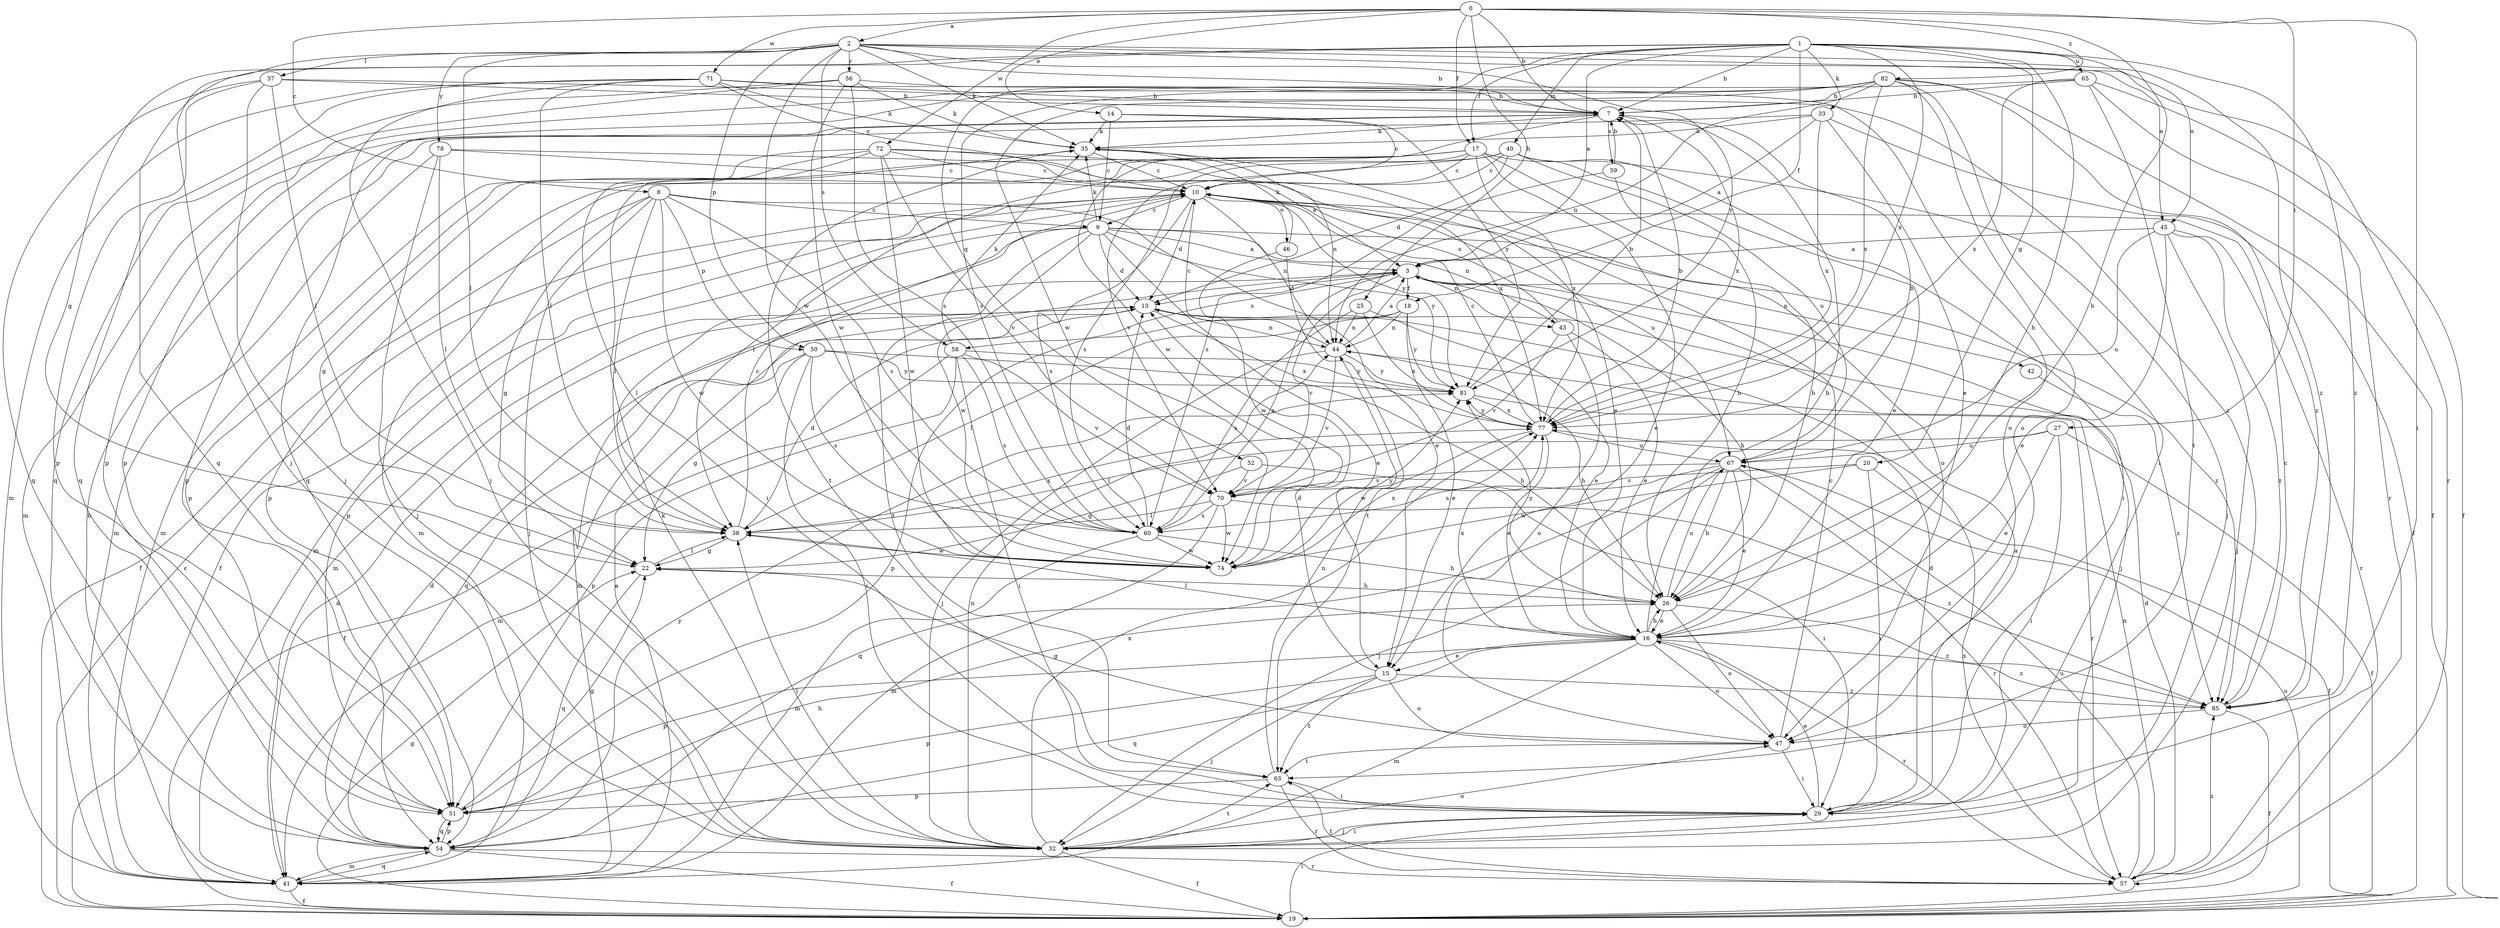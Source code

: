 strict digraph  {
0;
1;
2;
3;
7;
8;
9;
10;
13;
14;
15;
16;
17;
18;
19;
20;
22;
25;
26;
27;
29;
32;
33;
35;
37;
38;
40;
41;
42;
43;
44;
45;
46;
47;
50;
51;
52;
54;
56;
57;
58;
59;
60;
63;
65;
67;
70;
71;
72;
74;
77;
78;
81;
82;
85;
0 -> 2  [label=a];
0 -> 7  [label=b];
0 -> 8  [label=c];
0 -> 14  [label=e];
0 -> 17  [label=f];
0 -> 25  [label=h];
0 -> 26  [label=h];
0 -> 27  [label=i];
0 -> 29  [label=i];
0 -> 71  [label=w];
0 -> 72  [label=w];
0 -> 82  [label=z];
1 -> 3  [label=a];
1 -> 7  [label=b];
1 -> 17  [label=f];
1 -> 18  [label=f];
1 -> 20  [label=g];
1 -> 22  [label=g];
1 -> 26  [label=h];
1 -> 33  [label=k];
1 -> 40  [label=m];
1 -> 45  [label=o];
1 -> 52  [label=q];
1 -> 54  [label=q];
1 -> 65  [label=u];
1 -> 77  [label=x];
1 -> 85  [label=z];
2 -> 7  [label=b];
2 -> 32  [label=j];
2 -> 35  [label=k];
2 -> 37  [label=l];
2 -> 38  [label=l];
2 -> 45  [label=o];
2 -> 50  [label=p];
2 -> 56  [label=r];
2 -> 57  [label=r];
2 -> 58  [label=s];
2 -> 74  [label=w];
2 -> 78  [label=y];
2 -> 81  [label=y];
2 -> 85  [label=z];
3 -> 13  [label=d];
3 -> 18  [label=f];
3 -> 26  [label=h];
3 -> 32  [label=j];
3 -> 41  [label=m];
3 -> 42  [label=n];
3 -> 43  [label=n];
3 -> 58  [label=s];
3 -> 70  [label=v];
7 -> 35  [label=k];
7 -> 41  [label=m];
7 -> 59  [label=s];
7 -> 74  [label=w];
7 -> 77  [label=x];
8 -> 9  [label=c];
8 -> 15  [label=e];
8 -> 19  [label=f];
8 -> 22  [label=g];
8 -> 32  [label=j];
8 -> 38  [label=l];
8 -> 50  [label=p];
8 -> 60  [label=s];
8 -> 74  [label=w];
9 -> 3  [label=a];
9 -> 13  [label=d];
9 -> 15  [label=e];
9 -> 35  [label=k];
9 -> 38  [label=l];
9 -> 41  [label=m];
9 -> 43  [label=n];
9 -> 63  [label=t];
9 -> 74  [label=w];
9 -> 81  [label=y];
9 -> 85  [label=z];
10 -> 9  [label=c];
10 -> 13  [label=d];
10 -> 19  [label=f];
10 -> 41  [label=m];
10 -> 44  [label=n];
10 -> 46  [label=o];
10 -> 51  [label=p];
10 -> 60  [label=s];
10 -> 67  [label=u];
10 -> 81  [label=y];
13 -> 44  [label=n];
13 -> 54  [label=q];
13 -> 77  [label=x];
14 -> 9  [label=c];
14 -> 10  [label=c];
14 -> 35  [label=k];
14 -> 81  [label=y];
15 -> 13  [label=d];
15 -> 32  [label=j];
15 -> 47  [label=o];
15 -> 51  [label=p];
15 -> 63  [label=t];
15 -> 85  [label=z];
16 -> 7  [label=b];
16 -> 15  [label=e];
16 -> 26  [label=h];
16 -> 38  [label=l];
16 -> 41  [label=m];
16 -> 47  [label=o];
16 -> 51  [label=p];
16 -> 54  [label=q];
16 -> 57  [label=r];
16 -> 77  [label=x];
16 -> 85  [label=z];
17 -> 10  [label=c];
17 -> 15  [label=e];
17 -> 22  [label=g];
17 -> 26  [label=h];
17 -> 32  [label=j];
17 -> 41  [label=m];
17 -> 51  [label=p];
17 -> 60  [label=s];
17 -> 77  [label=x];
18 -> 15  [label=e];
18 -> 38  [label=l];
18 -> 44  [label=n];
18 -> 51  [label=p];
18 -> 81  [label=y];
19 -> 10  [label=c];
19 -> 22  [label=g];
19 -> 29  [label=i];
19 -> 67  [label=u];
20 -> 19  [label=f];
20 -> 29  [label=i];
20 -> 70  [label=v];
20 -> 74  [label=w];
22 -> 26  [label=h];
22 -> 38  [label=l];
22 -> 54  [label=q];
25 -> 16  [label=e];
25 -> 44  [label=n];
25 -> 60  [label=s];
25 -> 77  [label=x];
26 -> 16  [label=e];
26 -> 47  [label=o];
26 -> 67  [label=u];
26 -> 81  [label=y];
26 -> 85  [label=z];
27 -> 16  [label=e];
27 -> 19  [label=f];
27 -> 29  [label=i];
27 -> 38  [label=l];
27 -> 67  [label=u];
29 -> 3  [label=a];
29 -> 13  [label=d];
29 -> 16  [label=e];
29 -> 32  [label=j];
32 -> 19  [label=f];
32 -> 29  [label=i];
32 -> 35  [label=k];
32 -> 38  [label=l];
32 -> 44  [label=n];
32 -> 47  [label=o];
32 -> 63  [label=t];
32 -> 77  [label=x];
33 -> 3  [label=a];
33 -> 16  [label=e];
33 -> 19  [label=f];
33 -> 35  [label=k];
33 -> 51  [label=p];
33 -> 77  [label=x];
35 -> 10  [label=c];
35 -> 44  [label=n];
35 -> 47  [label=o];
35 -> 63  [label=t];
37 -> 7  [label=b];
37 -> 32  [label=j];
37 -> 38  [label=l];
37 -> 51  [label=p];
37 -> 54  [label=q];
37 -> 85  [label=z];
38 -> 10  [label=c];
38 -> 13  [label=d];
38 -> 22  [label=g];
38 -> 74  [label=w];
38 -> 77  [label=x];
40 -> 10  [label=c];
40 -> 13  [label=d];
40 -> 16  [label=e];
40 -> 29  [label=i];
40 -> 38  [label=l];
40 -> 67  [label=u];
40 -> 70  [label=v];
41 -> 3  [label=a];
41 -> 7  [label=b];
41 -> 13  [label=d];
41 -> 19  [label=f];
41 -> 54  [label=q];
42 -> 85  [label=z];
43 -> 10  [label=c];
43 -> 16  [label=e];
43 -> 47  [label=o];
43 -> 70  [label=v];
44 -> 3  [label=a];
44 -> 10  [label=c];
44 -> 26  [label=h];
44 -> 32  [label=j];
44 -> 70  [label=v];
44 -> 81  [label=y];
45 -> 3  [label=a];
45 -> 16  [label=e];
45 -> 32  [label=j];
45 -> 57  [label=r];
45 -> 67  [label=u];
45 -> 85  [label=z];
46 -> 35  [label=k];
46 -> 63  [label=t];
46 -> 74  [label=w];
47 -> 10  [label=c];
47 -> 22  [label=g];
47 -> 29  [label=i];
47 -> 63  [label=t];
50 -> 22  [label=g];
50 -> 26  [label=h];
50 -> 29  [label=i];
50 -> 41  [label=m];
50 -> 60  [label=s];
50 -> 81  [label=y];
51 -> 22  [label=g];
51 -> 26  [label=h];
51 -> 54  [label=q];
52 -> 22  [label=g];
52 -> 29  [label=i];
52 -> 70  [label=v];
54 -> 13  [label=d];
54 -> 19  [label=f];
54 -> 41  [label=m];
54 -> 51  [label=p];
54 -> 57  [label=r];
54 -> 81  [label=y];
56 -> 7  [label=b];
56 -> 35  [label=k];
56 -> 51  [label=p];
56 -> 54  [label=q];
56 -> 60  [label=s];
56 -> 74  [label=w];
57 -> 13  [label=d];
57 -> 44  [label=n];
57 -> 63  [label=t];
57 -> 67  [label=u];
57 -> 77  [label=x];
57 -> 85  [label=z];
58 -> 19  [label=f];
58 -> 29  [label=i];
58 -> 35  [label=k];
58 -> 51  [label=p];
58 -> 60  [label=s];
58 -> 70  [label=v];
58 -> 81  [label=y];
59 -> 7  [label=b];
59 -> 26  [label=h];
59 -> 60  [label=s];
60 -> 3  [label=a];
60 -> 13  [label=d];
60 -> 26  [label=h];
60 -> 41  [label=m];
60 -> 74  [label=w];
63 -> 29  [label=i];
63 -> 44  [label=n];
63 -> 51  [label=p];
63 -> 57  [label=r];
65 -> 7  [label=b];
65 -> 19  [label=f];
65 -> 54  [label=q];
65 -> 57  [label=r];
65 -> 63  [label=t];
65 -> 77  [label=x];
67 -> 7  [label=b];
67 -> 16  [label=e];
67 -> 26  [label=h];
67 -> 32  [label=j];
67 -> 54  [label=q];
67 -> 57  [label=r];
67 -> 60  [label=s];
67 -> 70  [label=v];
70 -> 38  [label=l];
70 -> 41  [label=m];
70 -> 60  [label=s];
70 -> 74  [label=w];
70 -> 85  [label=z];
71 -> 7  [label=b];
71 -> 10  [label=c];
71 -> 32  [label=j];
71 -> 35  [label=k];
71 -> 38  [label=l];
71 -> 41  [label=m];
71 -> 47  [label=o];
71 -> 54  [label=q];
72 -> 10  [label=c];
72 -> 16  [label=e];
72 -> 29  [label=i];
72 -> 41  [label=m];
72 -> 51  [label=p];
72 -> 70  [label=v];
72 -> 74  [label=w];
72 -> 77  [label=x];
74 -> 77  [label=x];
74 -> 81  [label=y];
77 -> 7  [label=b];
77 -> 10  [label=c];
77 -> 16  [label=e];
77 -> 67  [label=u];
77 -> 74  [label=w];
77 -> 81  [label=y];
78 -> 3  [label=a];
78 -> 10  [label=c];
78 -> 32  [label=j];
78 -> 38  [label=l];
78 -> 41  [label=m];
81 -> 7  [label=b];
81 -> 57  [label=r];
81 -> 77  [label=x];
82 -> 7  [label=b];
82 -> 19  [label=f];
82 -> 29  [label=i];
82 -> 44  [label=n];
82 -> 47  [label=o];
82 -> 51  [label=p];
82 -> 60  [label=s];
82 -> 74  [label=w];
82 -> 77  [label=x];
82 -> 85  [label=z];
85 -> 10  [label=c];
85 -> 19  [label=f];
85 -> 47  [label=o];
}
